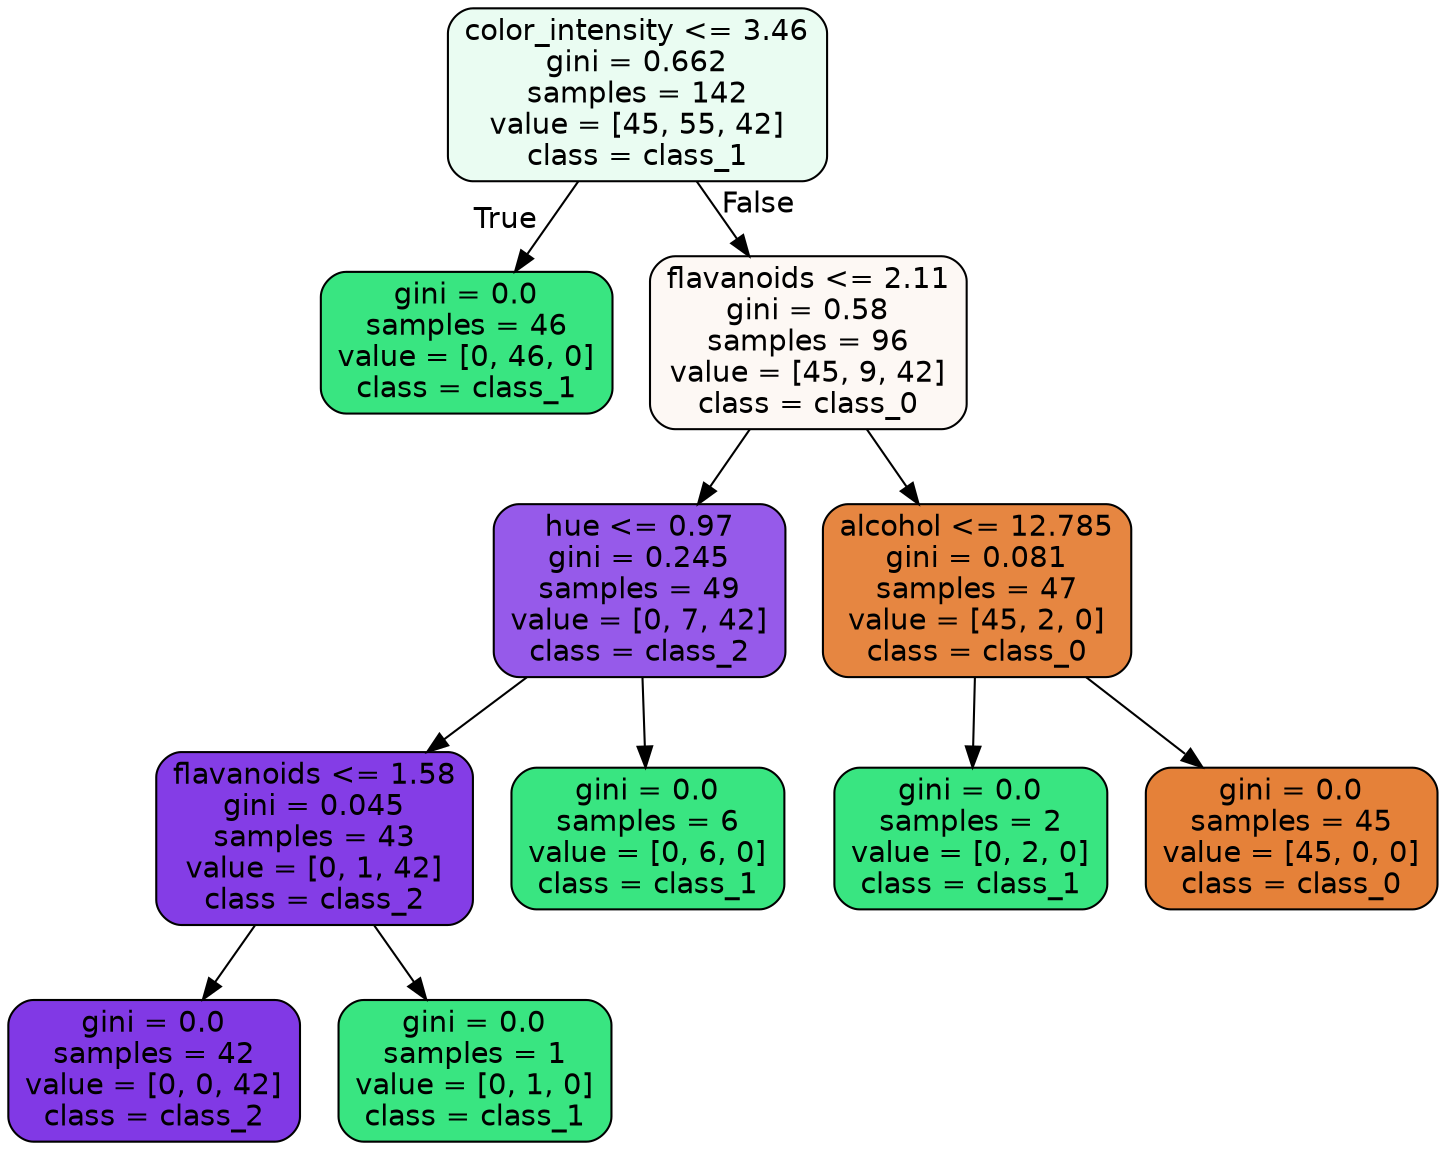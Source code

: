 digraph Tree {
node [shape=box, style="filled, rounded", color="black", fontname=helvetica] ;
edge [fontname=helvetica] ;
0 [label="color_intensity <= 3.46\ngini = 0.662\nsamples = 142\nvalue = [45, 55, 42]\nclass = class_1", fillcolor="#39e5811a"] ;
1 [label="gini = 0.0\nsamples = 46\nvalue = [0, 46, 0]\nclass = class_1", fillcolor="#39e581ff"] ;
0 -> 1 [labeldistance=2.5, labelangle=45, headlabel="True"] ;
2 [label="flavanoids <= 2.11\ngini = 0.58\nsamples = 96\nvalue = [45, 9, 42]\nclass = class_0", fillcolor="#e581390e"] ;
0 -> 2 [labeldistance=2.5, labelangle=-45, headlabel="False"] ;
3 [label="hue <= 0.97\ngini = 0.245\nsamples = 49\nvalue = [0, 7, 42]\nclass = class_2", fillcolor="#8139e5d4"] ;
2 -> 3 ;
4 [label="flavanoids <= 1.58\ngini = 0.045\nsamples = 43\nvalue = [0, 1, 42]\nclass = class_2", fillcolor="#8139e5f9"] ;
3 -> 4 ;
5 [label="gini = 0.0\nsamples = 42\nvalue = [0, 0, 42]\nclass = class_2", fillcolor="#8139e5ff"] ;
4 -> 5 ;
6 [label="gini = 0.0\nsamples = 1\nvalue = [0, 1, 0]\nclass = class_1", fillcolor="#39e581ff"] ;
4 -> 6 ;
7 [label="gini = 0.0\nsamples = 6\nvalue = [0, 6, 0]\nclass = class_1", fillcolor="#39e581ff"] ;
3 -> 7 ;
8 [label="alcohol <= 12.785\ngini = 0.081\nsamples = 47\nvalue = [45, 2, 0]\nclass = class_0", fillcolor="#e58139f4"] ;
2 -> 8 ;
9 [label="gini = 0.0\nsamples = 2\nvalue = [0, 2, 0]\nclass = class_1", fillcolor="#39e581ff"] ;
8 -> 9 ;
10 [label="gini = 0.0\nsamples = 45\nvalue = [45, 0, 0]\nclass = class_0", fillcolor="#e58139ff"] ;
8 -> 10 ;
}
